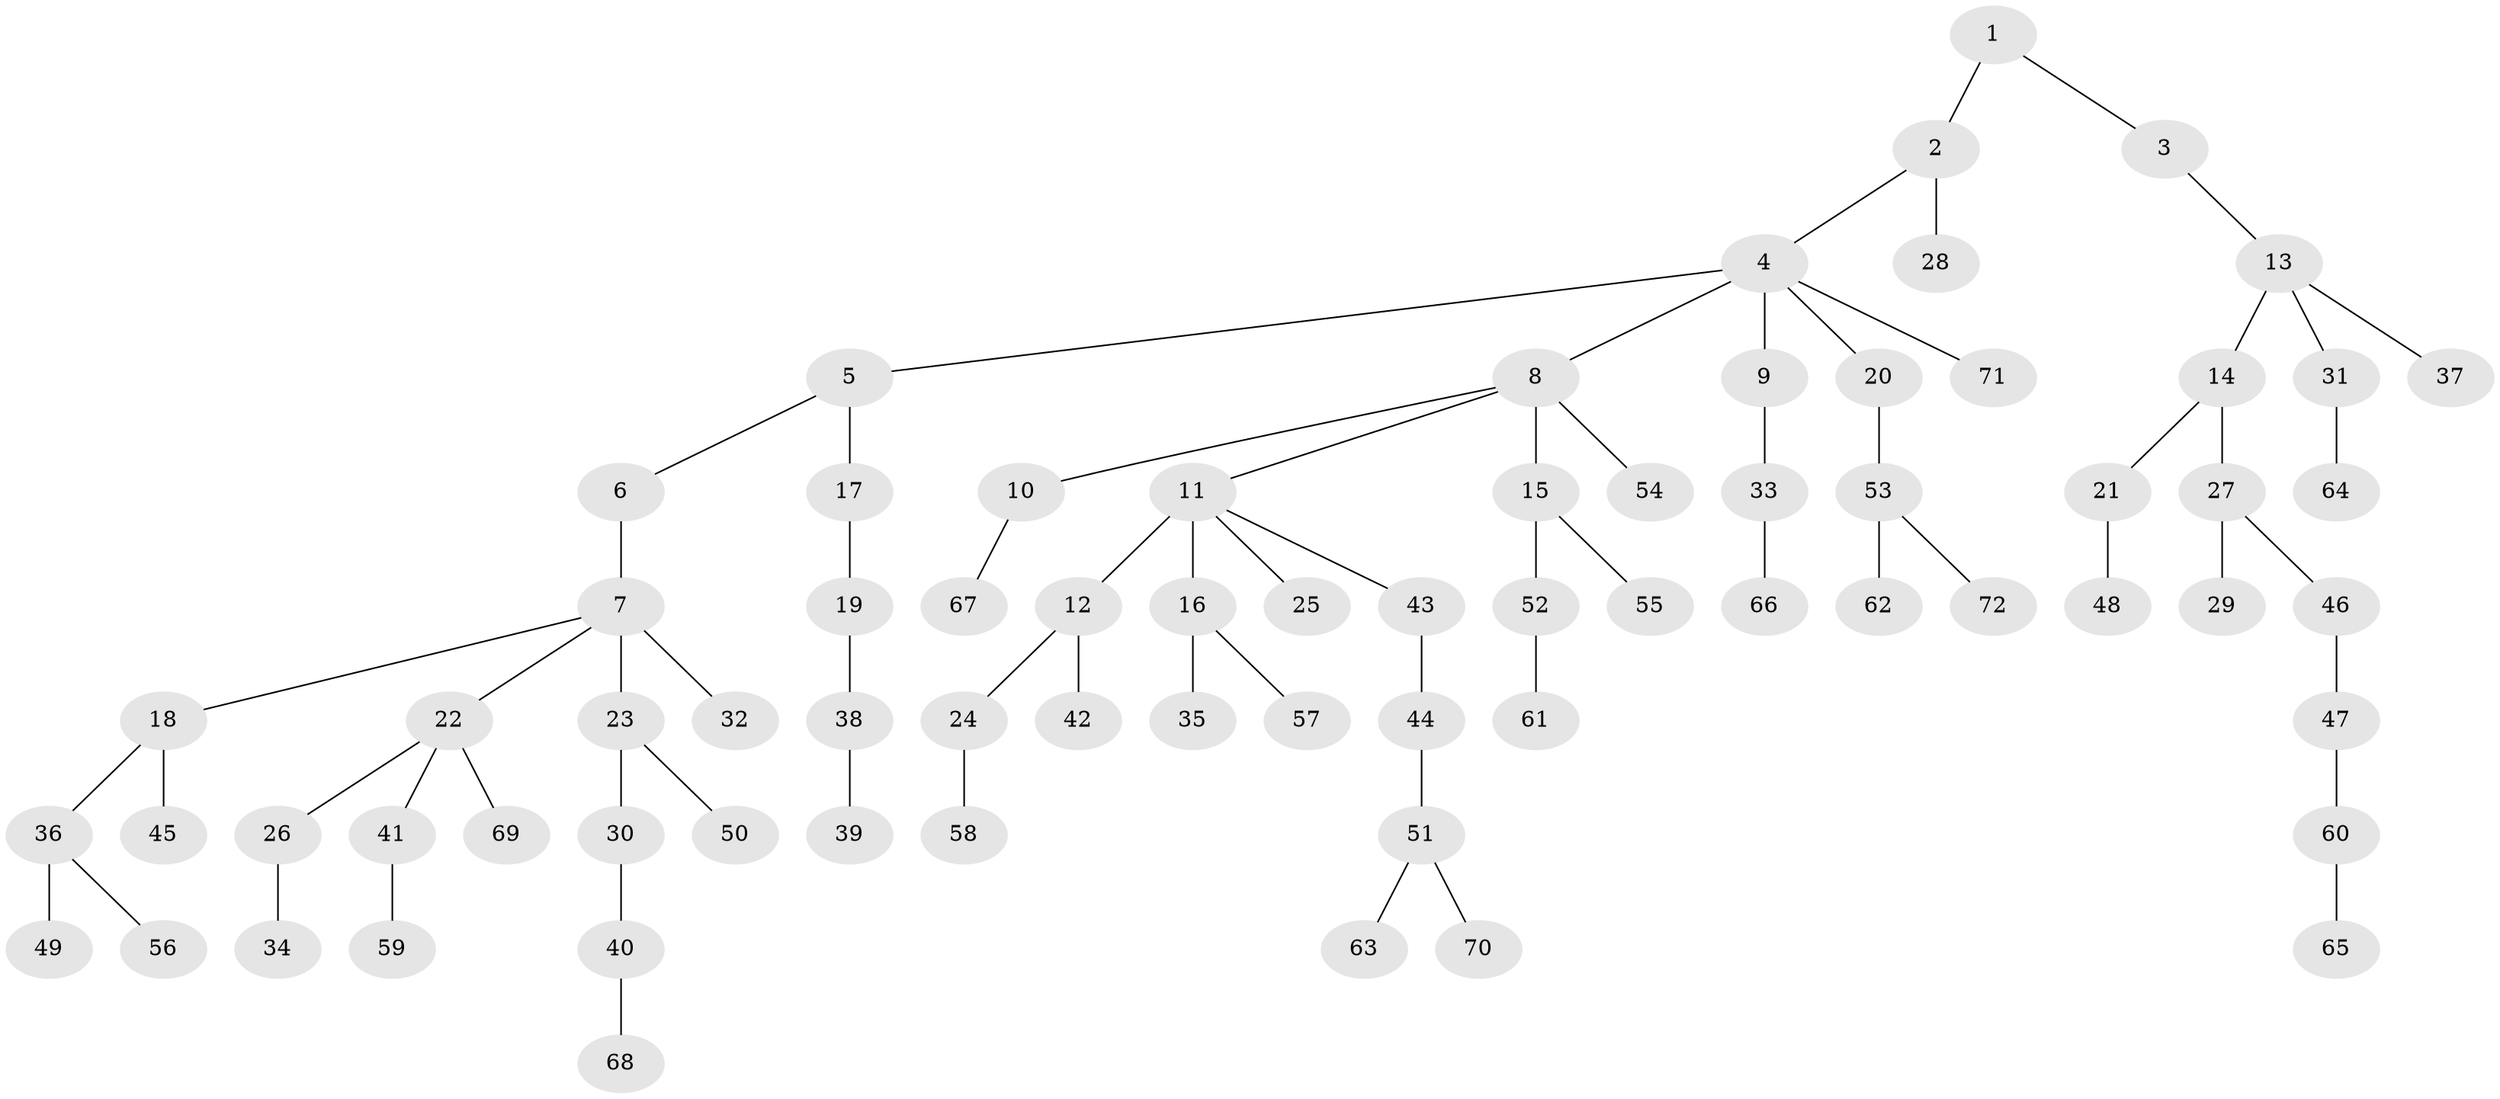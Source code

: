 // original degree distribution, {3: 0.10869565217391304, 6: 0.021739130434782608, 4: 0.09420289855072464, 5: 0.021739130434782608, 8: 0.007246376811594203, 2: 0.2391304347826087, 1: 0.5072463768115942}
// Generated by graph-tools (version 1.1) at 2025/36/03/09/25 02:36:50]
// undirected, 72 vertices, 71 edges
graph export_dot {
graph [start="1"]
  node [color=gray90,style=filled];
  1;
  2;
  3;
  4;
  5;
  6;
  7;
  8;
  9;
  10;
  11;
  12;
  13;
  14;
  15;
  16;
  17;
  18;
  19;
  20;
  21;
  22;
  23;
  24;
  25;
  26;
  27;
  28;
  29;
  30;
  31;
  32;
  33;
  34;
  35;
  36;
  37;
  38;
  39;
  40;
  41;
  42;
  43;
  44;
  45;
  46;
  47;
  48;
  49;
  50;
  51;
  52;
  53;
  54;
  55;
  56;
  57;
  58;
  59;
  60;
  61;
  62;
  63;
  64;
  65;
  66;
  67;
  68;
  69;
  70;
  71;
  72;
  1 -- 2 [weight=1.0];
  1 -- 3 [weight=1.0];
  2 -- 4 [weight=1.0];
  2 -- 28 [weight=1.0];
  3 -- 13 [weight=1.0];
  4 -- 5 [weight=1.0];
  4 -- 8 [weight=1.0];
  4 -- 9 [weight=2.0];
  4 -- 20 [weight=1.0];
  4 -- 71 [weight=1.0];
  5 -- 6 [weight=1.0];
  5 -- 17 [weight=1.0];
  6 -- 7 [weight=2.0];
  7 -- 18 [weight=1.0];
  7 -- 22 [weight=1.0];
  7 -- 23 [weight=1.0];
  7 -- 32 [weight=1.0];
  8 -- 10 [weight=1.0];
  8 -- 11 [weight=1.0];
  8 -- 15 [weight=1.0];
  8 -- 54 [weight=1.0];
  9 -- 33 [weight=1.0];
  10 -- 67 [weight=1.0];
  11 -- 12 [weight=1.0];
  11 -- 16 [weight=3.0];
  11 -- 25 [weight=1.0];
  11 -- 43 [weight=1.0];
  12 -- 24 [weight=1.0];
  12 -- 42 [weight=1.0];
  13 -- 14 [weight=1.0];
  13 -- 31 [weight=1.0];
  13 -- 37 [weight=1.0];
  14 -- 21 [weight=1.0];
  14 -- 27 [weight=1.0];
  15 -- 52 [weight=3.0];
  15 -- 55 [weight=1.0];
  16 -- 35 [weight=1.0];
  16 -- 57 [weight=1.0];
  17 -- 19 [weight=2.0];
  18 -- 36 [weight=1.0];
  18 -- 45 [weight=1.0];
  19 -- 38 [weight=1.0];
  20 -- 53 [weight=1.0];
  21 -- 48 [weight=1.0];
  22 -- 26 [weight=1.0];
  22 -- 41 [weight=1.0];
  22 -- 69 [weight=1.0];
  23 -- 30 [weight=1.0];
  23 -- 50 [weight=2.0];
  24 -- 58 [weight=1.0];
  26 -- 34 [weight=1.0];
  27 -- 29 [weight=1.0];
  27 -- 46 [weight=1.0];
  30 -- 40 [weight=1.0];
  31 -- 64 [weight=2.0];
  33 -- 66 [weight=1.0];
  36 -- 49 [weight=2.0];
  36 -- 56 [weight=1.0];
  38 -- 39 [weight=1.0];
  40 -- 68 [weight=1.0];
  41 -- 59 [weight=2.0];
  43 -- 44 [weight=2.0];
  44 -- 51 [weight=1.0];
  46 -- 47 [weight=1.0];
  47 -- 60 [weight=2.0];
  51 -- 63 [weight=1.0];
  51 -- 70 [weight=1.0];
  52 -- 61 [weight=1.0];
  53 -- 62 [weight=1.0];
  53 -- 72 [weight=1.0];
  60 -- 65 [weight=1.0];
}
